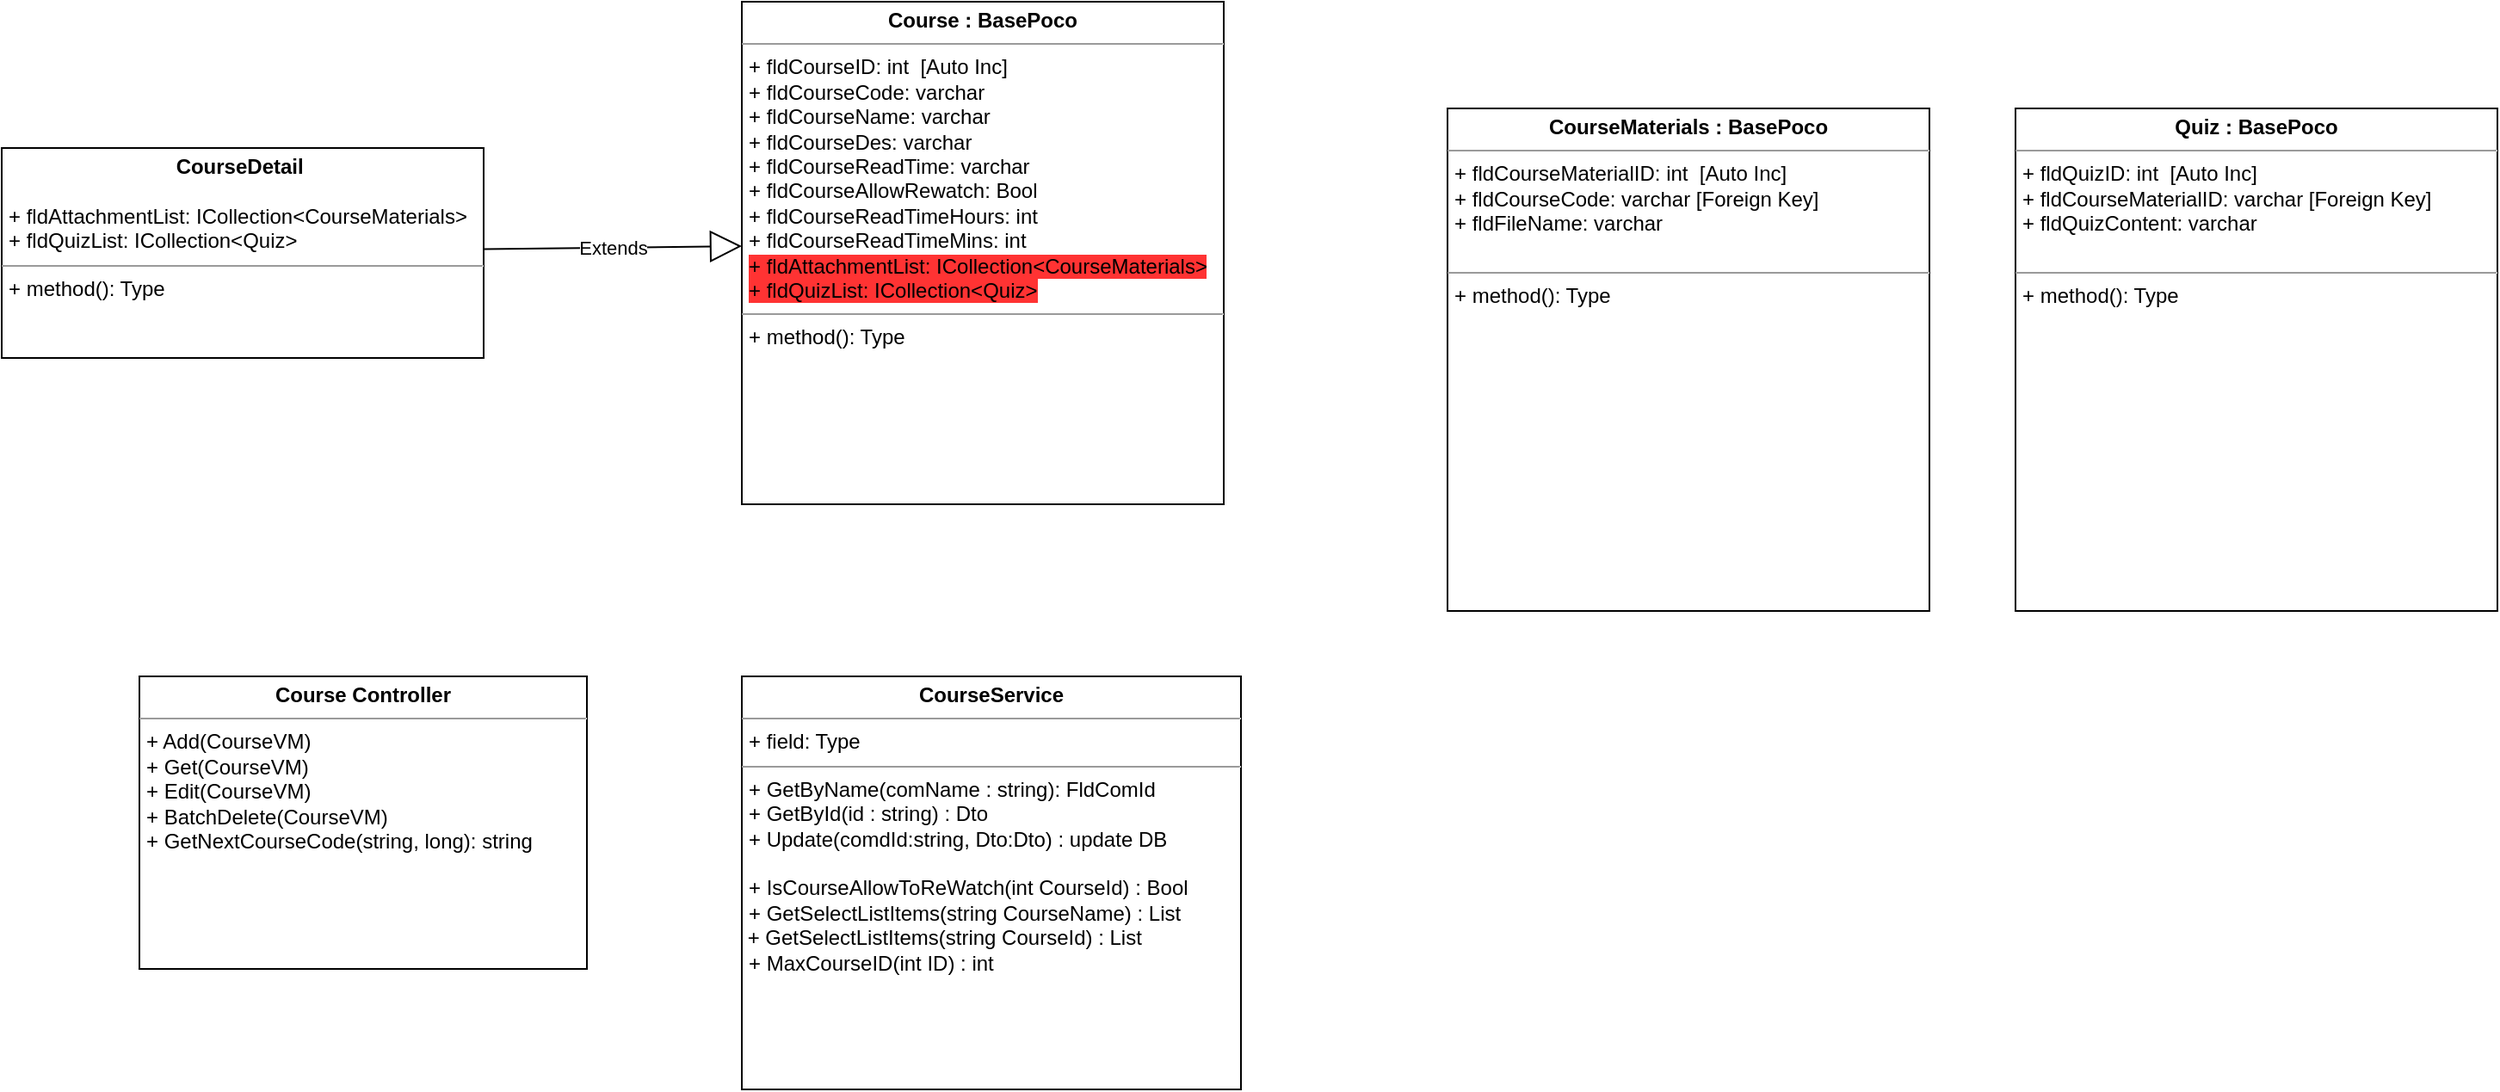 <mxfile version="21.7.5" type="github">
  <diagram id="C5RBs43oDa-KdzZeNtuy" name="Page-1">
    <mxGraphModel dx="1151" dy="303" grid="1" gridSize="10" guides="1" tooltips="1" connect="1" arrows="1" fold="1" page="0" pageScale="1" pageWidth="827" pageHeight="1169" math="0" shadow="0">
      <root>
        <mxCell id="WIyWlLk6GJQsqaUBKTNV-0" />
        <mxCell id="WIyWlLk6GJQsqaUBKTNV-1" parent="WIyWlLk6GJQsqaUBKTNV-0" />
        <mxCell id="ALPumWTY-W9bTSwmFnGR-5" value="&lt;p style=&quot;margin:0px;margin-top:4px;text-align:center;&quot;&gt;&lt;b&gt;Course : BasePoco&lt;/b&gt;&lt;/p&gt;&lt;hr size=&quot;1&quot;&gt;&lt;p style=&quot;margin:0px;margin-left:4px;&quot;&gt;+&lt;span style=&quot;background-color: rgb(255, 255, 255);&quot;&gt;&amp;nbsp;&lt;/span&gt;fldCourseID: int&amp;nbsp; [Auto Inc]&lt;/p&gt;&lt;p style=&quot;margin:0px;margin-left:4px;&quot;&gt;+ fldCourseCode: varchar&amp;nbsp; &amp;nbsp;&lt;/p&gt;&lt;p style=&quot;margin:0px;margin-left:4px;&quot;&gt;+ fldCourseName: varchar&lt;/p&gt;&lt;p style=&quot;margin:0px;margin-left:4px;&quot;&gt;+ fldCourseDes: varchar&lt;/p&gt;&lt;p style=&quot;margin:0px;margin-left:4px;&quot;&gt;+ fldCourseReadTime: varchar&lt;/p&gt;&lt;p style=&quot;margin:0px;margin-left:4px;&quot;&gt;+ fldCourseAllowRewatch: Bool&lt;/p&gt;&lt;p style=&quot;margin:0px;margin-left:4px;&quot;&gt;+ fldCourseReadTimeHours: int&lt;/p&gt;&lt;p style=&quot;margin:0px;margin-left:4px;&quot;&gt;+ fldCourseReadTimeMins: int&lt;br&gt;&lt;/p&gt;&lt;p style=&quot;margin:0px;margin-left:4px;&quot;&gt;&lt;span style=&quot;background-color: rgb(255, 51, 51);&quot;&gt;+ fldAttachmentList: ICollection&amp;lt;CourseMaterials&amp;gt;&lt;/span&gt;&lt;/p&gt;&lt;p style=&quot;margin:0px;margin-left:4px;&quot;&gt;&lt;span style=&quot;background-color: rgb(255, 51, 51);&quot;&gt;+ fldQuizList: ICollection&amp;lt;Quiz&amp;gt;&lt;/span&gt;&lt;/p&gt;&lt;hr size=&quot;1&quot;&gt;&lt;p style=&quot;margin:0px;margin-left:4px;&quot;&gt;+ method(): Type&lt;/p&gt;" style="verticalAlign=top;align=left;overflow=fill;fontSize=12;fontFamily=Helvetica;html=1;whiteSpace=wrap;" parent="WIyWlLk6GJQsqaUBKTNV-1" vertex="1">
          <mxGeometry x="310" y="498" width="280" height="292" as="geometry" />
        </mxCell>
        <mxCell id="ALPumWTY-W9bTSwmFnGR-7" style="edgeStyle=orthogonalEdgeStyle;rounded=0;orthogonalLoop=1;jettySize=auto;html=1;exitX=0.5;exitY=1;exitDx=0;exitDy=0;" parent="WIyWlLk6GJQsqaUBKTNV-1" source="ALPumWTY-W9bTSwmFnGR-5" target="ALPumWTY-W9bTSwmFnGR-5" edge="1">
          <mxGeometry relative="1" as="geometry" />
        </mxCell>
        <mxCell id="ALPumWTY-W9bTSwmFnGR-8" value="&lt;p style=&quot;margin:0px;margin-top:4px;text-align:center;&quot;&gt;&lt;b&gt;CourseService&lt;/b&gt;&lt;/p&gt;&lt;hr size=&quot;1&quot;&gt;&lt;p style=&quot;margin:0px;margin-left:4px;&quot;&gt;+ field: Type&lt;/p&gt;&lt;hr size=&quot;1&quot;&gt;&lt;p style=&quot;margin:0px;margin-left:4px;&quot;&gt;+ GetByName(comName : string): FldComId&lt;/p&gt;&lt;p style=&quot;margin:0px;margin-left:4px;&quot;&gt;+ GetById(id : string) : Dto&lt;/p&gt;&lt;p style=&quot;margin:0px;margin-left:4px;&quot;&gt;+ Update(comdId:string, Dto:Dto) : update DB&lt;/p&gt;&lt;p style=&quot;margin:0px;margin-left:4px;&quot;&gt;&lt;br&gt;&lt;/p&gt;&lt;p style=&quot;margin:0px;margin-left:4px;&quot;&gt;+ IsCourseAllowToReWatch(int CourseId) : Bool&lt;/p&gt;&lt;p style=&quot;margin:0px;margin-left:4px;&quot;&gt;+ GetSelectListItems(string CourseName) : List&lt;/p&gt;&amp;nbsp;+ GetSelectListItems(string CourseId) : List&lt;p style=&quot;margin:0px;margin-left:4px;&quot;&gt;+ MaxCourseID(int ID) : int&lt;/p&gt;&lt;p style=&quot;margin:0px;margin-left:4px;&quot;&gt;&lt;br&gt;&lt;/p&gt;&lt;p style=&quot;margin:0px;margin-left:4px;&quot;&gt;&lt;br&gt;&lt;/p&gt;" style="verticalAlign=top;align=left;overflow=fill;fontSize=12;fontFamily=Helvetica;html=1;whiteSpace=wrap;" parent="WIyWlLk6GJQsqaUBKTNV-1" vertex="1">
          <mxGeometry x="310" y="890" width="290" height="240" as="geometry" />
        </mxCell>
        <mxCell id="ALPumWTY-W9bTSwmFnGR-9" value="&lt;p style=&quot;margin:0px;margin-top:4px;text-align:center;&quot;&gt;&lt;b&gt;Course Controller&lt;/b&gt;&lt;/p&gt;&lt;hr size=&quot;1&quot;&gt;&lt;p style=&quot;margin:0px;margin-left:4px;&quot;&gt;+ Add(CourseVM)&lt;/p&gt;&lt;p style=&quot;margin:0px;margin-left:4px;&quot;&gt;+ Get(CourseVM)&lt;/p&gt;&lt;p style=&quot;margin:0px;margin-left:4px;&quot;&gt;+ Edit(CourseVM)&lt;/p&gt;&lt;p style=&quot;margin:0px;margin-left:4px;&quot;&gt;+ BatchDelete(CourseVM)&lt;/p&gt;&lt;p style=&quot;margin:0px;margin-left:4px;&quot;&gt;+ GetNextCourseCode(string, long): string&lt;/p&gt;" style="verticalAlign=top;align=left;overflow=fill;fontSize=12;fontFamily=Helvetica;html=1;whiteSpace=wrap;" parent="WIyWlLk6GJQsqaUBKTNV-1" vertex="1">
          <mxGeometry x="-40" y="890" width="260" height="170" as="geometry" />
        </mxCell>
        <mxCell id="ALPumWTY-W9bTSwmFnGR-11" value="&lt;p style=&quot;margin:0px;margin-top:4px;text-align:center;&quot;&gt;&lt;b&gt;CourseDetail&amp;nbsp;&lt;/b&gt;&lt;/p&gt;&lt;p style=&quot;margin:0px;margin-left:4px;&quot;&gt;&lt;br&gt;&lt;/p&gt;&lt;p style=&quot;margin:0px;margin-left:4px;&quot;&gt;&lt;span style=&quot;background-color: rgb(255, 255, 255);&quot;&gt;+ fldAttachmentList: ICollection&amp;lt;CourseMaterials&amp;gt;&lt;/span&gt;&lt;/p&gt;&lt;p style=&quot;margin:0px;margin-left:4px;&quot;&gt;&lt;span style=&quot;background-color: rgb(255, 255, 255);&quot;&gt;+ fldQuizList: ICollection&amp;lt;Quiz&amp;gt;&lt;/span&gt;&lt;/p&gt;&lt;hr size=&quot;1&quot;&gt;&lt;p style=&quot;margin:0px;margin-left:4px;&quot;&gt;+ method(): Type&lt;/p&gt;" style="verticalAlign=top;align=left;overflow=fill;fontSize=12;fontFamily=Helvetica;html=1;whiteSpace=wrap;" parent="WIyWlLk6GJQsqaUBKTNV-1" vertex="1">
          <mxGeometry x="-120" y="583" width="280" height="122" as="geometry" />
        </mxCell>
        <mxCell id="ALPumWTY-W9bTSwmFnGR-12" value="Extends" style="endArrow=block;endSize=16;endFill=0;html=1;rounded=0;exitX=1.001;exitY=0.482;exitDx=0;exitDy=0;exitPerimeter=0;" parent="WIyWlLk6GJQsqaUBKTNV-1" source="ALPumWTY-W9bTSwmFnGR-11" edge="1">
          <mxGeometry width="160" relative="1" as="geometry">
            <mxPoint x="230" y="640" as="sourcePoint" />
            <mxPoint x="310" y="640" as="targetPoint" />
          </mxGeometry>
        </mxCell>
        <mxCell id="dITUudkSIbc4xseyLZnc-0" value="&lt;p style=&quot;margin:0px;margin-top:4px;text-align:center;&quot;&gt;&lt;b&gt;CourseMaterials : BasePoco&lt;/b&gt;&lt;/p&gt;&lt;hr size=&quot;1&quot;&gt;&lt;p style=&quot;margin:0px;margin-left:4px;&quot;&gt;+&lt;span style=&quot;background-color: rgb(255, 255, 255);&quot;&gt;&amp;nbsp;&lt;/span&gt;fldCourseMaterialID: int&amp;nbsp; [Auto Inc]&lt;/p&gt;&lt;p style=&quot;margin:0px;margin-left:4px;&quot;&gt;+ fldCourseCode: varchar [Foreign Key]&amp;nbsp;&lt;/p&gt;&lt;p style=&quot;margin:0px;margin-left:4px;&quot;&gt;+ fldFileName: varchar&lt;/p&gt;&lt;p style=&quot;margin:0px;margin-left:4px;&quot;&gt;&lt;br&gt;&lt;/p&gt;&lt;hr size=&quot;1&quot;&gt;&lt;p style=&quot;margin:0px;margin-left:4px;&quot;&gt;+ method(): Type&lt;/p&gt;" style="verticalAlign=top;align=left;overflow=fill;fontSize=12;fontFamily=Helvetica;html=1;whiteSpace=wrap;" vertex="1" parent="WIyWlLk6GJQsqaUBKTNV-1">
          <mxGeometry x="720" y="560" width="280" height="292" as="geometry" />
        </mxCell>
        <mxCell id="dITUudkSIbc4xseyLZnc-1" value="&lt;p style=&quot;margin:0px;margin-top:4px;text-align:center;&quot;&gt;&lt;b&gt;Quiz : BasePoco&lt;/b&gt;&lt;/p&gt;&lt;hr size=&quot;1&quot;&gt;&lt;p style=&quot;margin:0px;margin-left:4px;&quot;&gt;+&lt;span style=&quot;background-color: rgb(255, 255, 255);&quot;&gt;&amp;nbsp;&lt;/span&gt;fldQuizID: int&amp;nbsp; [Auto Inc]&lt;/p&gt;&lt;p style=&quot;margin:0px;margin-left:4px;&quot;&gt;+ fldCourseMaterialID: varchar [Foreign Key]&amp;nbsp;&lt;/p&gt;&lt;p style=&quot;margin:0px;margin-left:4px;&quot;&gt;+ fldQuizContent: varchar&lt;/p&gt;&lt;p style=&quot;margin:0px;margin-left:4px;&quot;&gt;&lt;br&gt;&lt;/p&gt;&lt;hr size=&quot;1&quot;&gt;&lt;p style=&quot;margin:0px;margin-left:4px;&quot;&gt;+ method(): Type&lt;/p&gt;" style="verticalAlign=top;align=left;overflow=fill;fontSize=12;fontFamily=Helvetica;html=1;whiteSpace=wrap;" vertex="1" parent="WIyWlLk6GJQsqaUBKTNV-1">
          <mxGeometry x="1050" y="560" width="280" height="292" as="geometry" />
        </mxCell>
      </root>
    </mxGraphModel>
  </diagram>
</mxfile>
